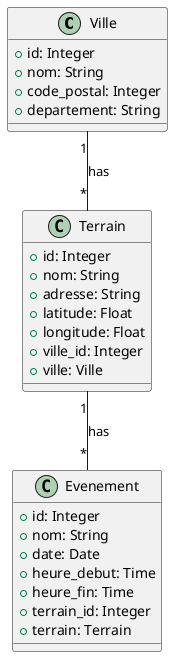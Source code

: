 @startuml model

class Ville {
  + id: Integer
  + nom: String
  + code_postal: Integer
  + departement: String
}

class Terrain {
  + id: Integer
  + nom: String
  + adresse: String
  + latitude: Float
  + longitude: Float
  + ville_id: Integer
  + ville: Ville
}

class Evenement {
  + id: Integer
  + nom: String
  + date: Date
  + heure_debut: Time
  + heure_fin: Time
  + terrain_id: Integer
  + terrain: Terrain
}

Ville "1" -- "*" Terrain : has
Terrain "1" -- "*" Evenement : has

@enduml
